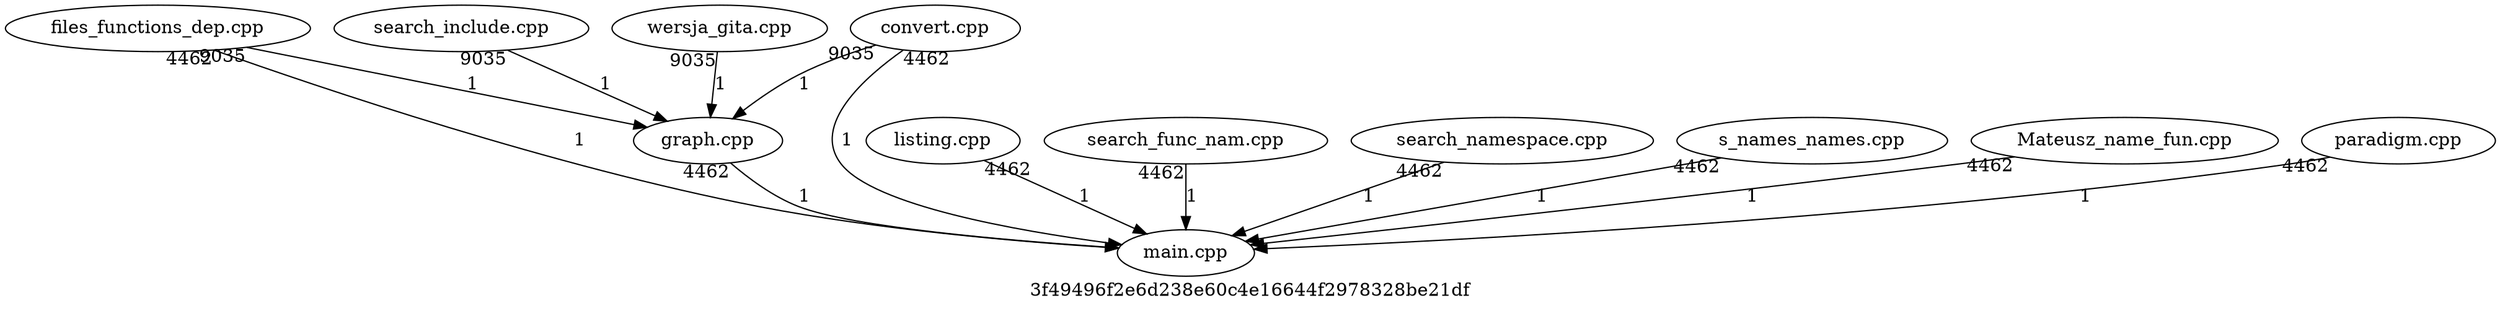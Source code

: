digraph files_graph
{
label = "3f49496f2e6d238e60c4e16644f2978328be21df"
"search_include.cpp"->"graph.cpp"[taillabel = 9035][label = 1]
"wersja_gita.cpp"->"graph.cpp"[taillabel = 9035][label = 1]
"files_functions_dep.cpp"->"graph.cpp"[taillabel = 9035][label = 1]
"convert.cpp"->"graph.cpp"[taillabel = 9035][label = 1]
"graph.cpp"->"main.cpp"[taillabel = 4462][label = 1]
"listing.cpp"->"main.cpp"[taillabel = 4462][label = 1]
"search_func_nam.cpp"->"main.cpp"[taillabel = 4462][label = 1]
"search_namespace.cpp"->"main.cpp"[taillabel = 4462][label = 1]
"s_names_names.cpp"->"main.cpp"[taillabel = 4462][label = 1]
"Mateusz_name_fun.cpp"->"main.cpp"[taillabel = 4462][label = 1]
"convert.cpp"->"main.cpp"[taillabel = 4462][label = 1]
"files_functions_dep.cpp"->"main.cpp"[taillabel = 4462][label = 1]
"paradigm.cpp"->"main.cpp"[taillabel = 4462][label = 1]
}